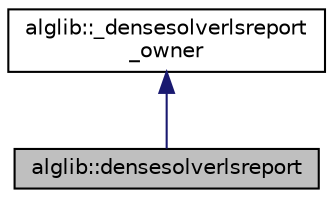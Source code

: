 digraph "alglib::densesolverlsreport"
{
  edge [fontname="Helvetica",fontsize="10",labelfontname="Helvetica",labelfontsize="10"];
  node [fontname="Helvetica",fontsize="10",shape=record];
  Node0 [label="alglib::densesolverlsreport",height=0.2,width=0.4,color="black", fillcolor="grey75", style="filled", fontcolor="black"];
  Node1 -> Node0 [dir="back",color="midnightblue",fontsize="10",style="solid",fontname="Helvetica"];
  Node1 [label="alglib::_densesolverlsreport\l_owner",height=0.2,width=0.4,color="black", fillcolor="white", style="filled",URL="$classalglib_1_1__densesolverlsreport__owner.html"];
}
